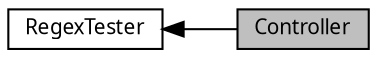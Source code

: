 digraph "Controller"
{
  edge [fontname="Verdana",fontsize="10",labelfontname="Verdana",labelfontsize="10"];
  node [fontname="Verdana",fontsize="10",shape=record];
  rankdir=LR;
  Node0 [label="Controller",height=0.2,width=0.4,color="black", fillcolor="grey75", style="filled", fontcolor="black"];
  Node1 [label="RegexTester",height=0.2,width=0.4,color="black", fillcolor="white", style="filled",URL="$group__g_regex_tester_classes.html"];
  Node1->Node0 [shape=plaintext, dir="back", style="solid"];
}
